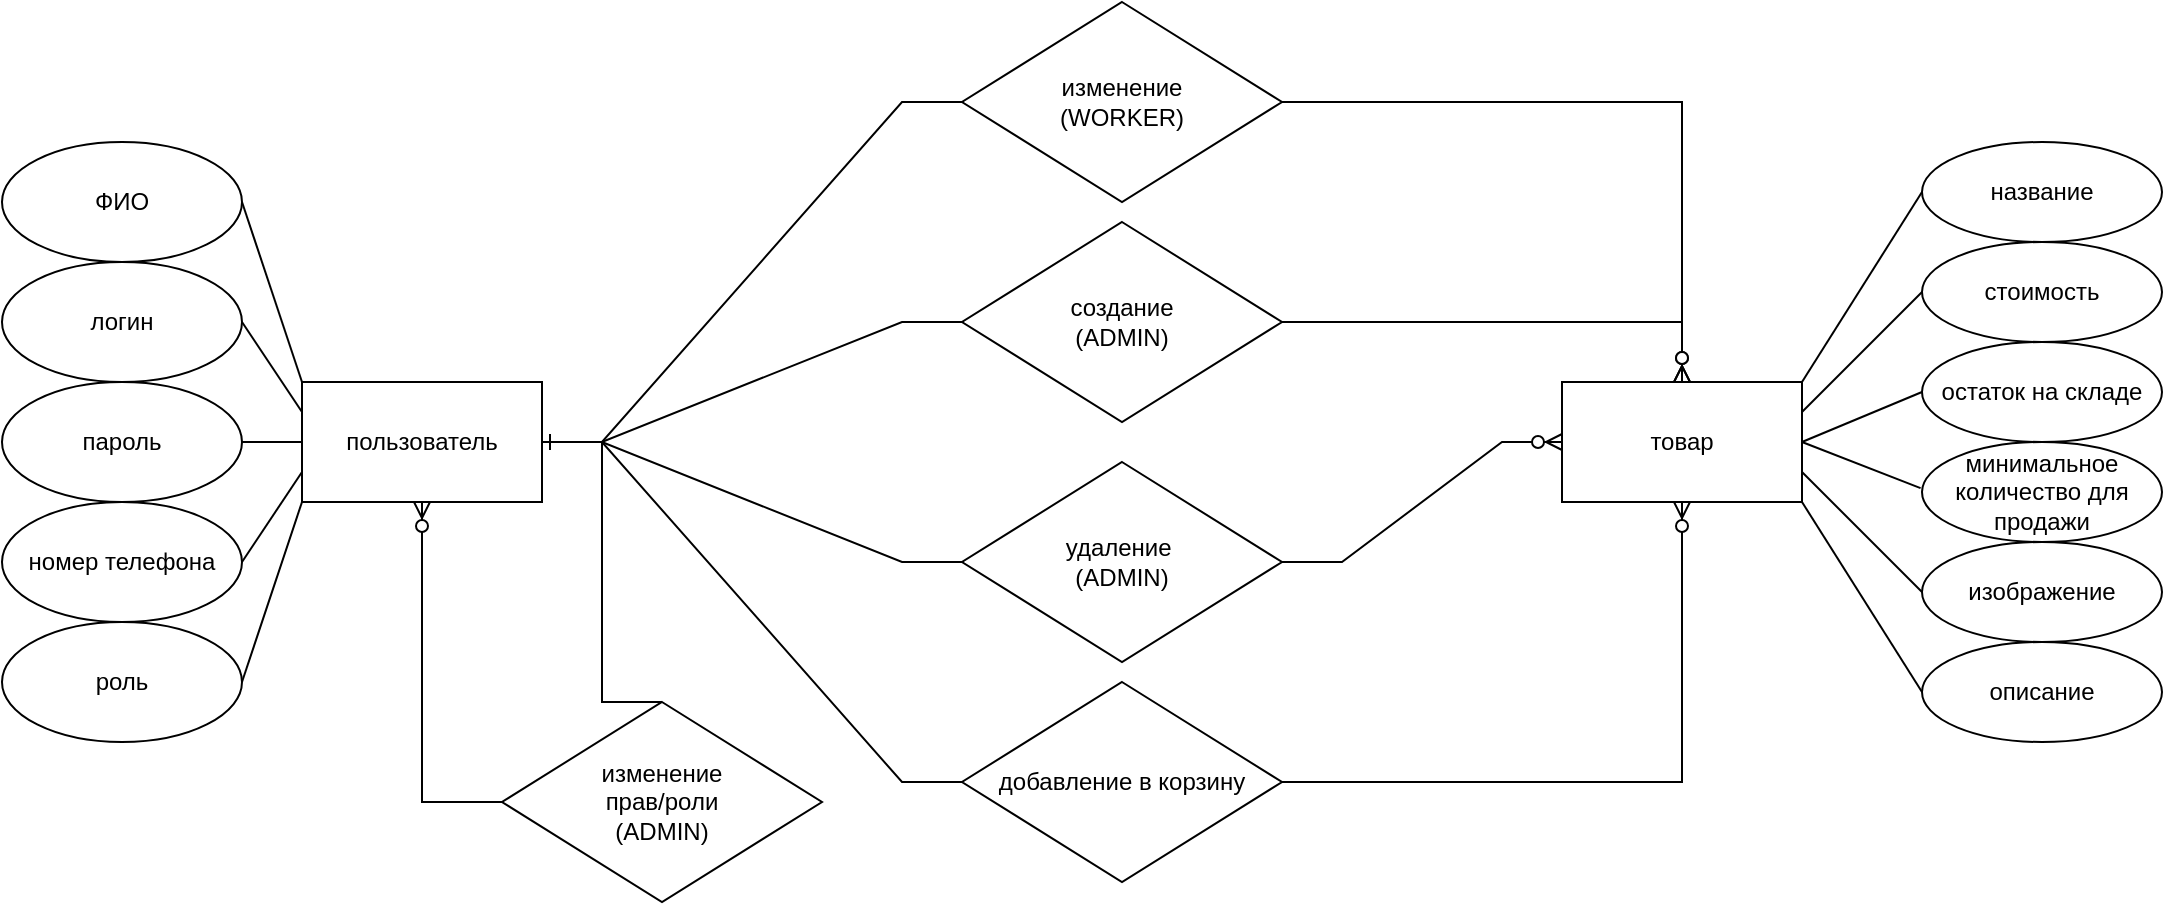 <mxfile version="24.2.5" type="device">
  <diagram name="Страница — 1" id="uSQU4GUwB0Mur3rPH9Vz">
    <mxGraphModel dx="1595" dy="703" grid="1" gridSize="10" guides="0" tooltips="1" connect="1" arrows="1" fold="1" page="0" pageScale="1" pageWidth="827" pageHeight="1169" math="0" shadow="0">
      <root>
        <mxCell id="0" />
        <mxCell id="1" parent="0" />
        <mxCell id="rXC3LWwld8iyjcrSXf2F-1" value="изменение&lt;div&gt;(WORKER)&lt;/div&gt;" style="rhombus;whiteSpace=wrap;html=1;" vertex="1" parent="1">
          <mxGeometry x="390" y="140" width="160" height="100" as="geometry" />
        </mxCell>
        <mxCell id="rXC3LWwld8iyjcrSXf2F-2" value="пользователь" style="rounded=0;whiteSpace=wrap;html=1;" vertex="1" parent="1">
          <mxGeometry x="60" y="330" width="120" height="60" as="geometry" />
        </mxCell>
        <mxCell id="rXC3LWwld8iyjcrSXf2F-3" value="ФИО" style="ellipse;whiteSpace=wrap;html=1;" vertex="1" parent="1">
          <mxGeometry x="-90" y="210" width="120" height="60" as="geometry" />
        </mxCell>
        <mxCell id="rXC3LWwld8iyjcrSXf2F-4" value="логин" style="ellipse;whiteSpace=wrap;html=1;" vertex="1" parent="1">
          <mxGeometry x="-90" y="270" width="120" height="60" as="geometry" />
        </mxCell>
        <mxCell id="rXC3LWwld8iyjcrSXf2F-5" value="пароль" style="ellipse;whiteSpace=wrap;html=1;" vertex="1" parent="1">
          <mxGeometry x="-90" y="330" width="120" height="60" as="geometry" />
        </mxCell>
        <mxCell id="rXC3LWwld8iyjcrSXf2F-6" value="номер телефона" style="ellipse;whiteSpace=wrap;html=1;" vertex="1" parent="1">
          <mxGeometry x="-90" y="390" width="120" height="60" as="geometry" />
        </mxCell>
        <mxCell id="rXC3LWwld8iyjcrSXf2F-7" value="роль" style="ellipse;whiteSpace=wrap;html=1;" vertex="1" parent="1">
          <mxGeometry x="-90" y="450" width="120" height="60" as="geometry" />
        </mxCell>
        <mxCell id="rXC3LWwld8iyjcrSXf2F-8" value="товар" style="rounded=0;whiteSpace=wrap;html=1;" vertex="1" parent="1">
          <mxGeometry x="690" y="330" width="120" height="60" as="geometry" />
        </mxCell>
        <mxCell id="rXC3LWwld8iyjcrSXf2F-9" value="остаток на складе" style="ellipse;whiteSpace=wrap;html=1;" vertex="1" parent="1">
          <mxGeometry x="870" y="310" width="120" height="50" as="geometry" />
        </mxCell>
        <mxCell id="rXC3LWwld8iyjcrSXf2F-10" value="минимальное количество для продажи" style="ellipse;whiteSpace=wrap;html=1;" vertex="1" parent="1">
          <mxGeometry x="870" y="360" width="120" height="50" as="geometry" />
        </mxCell>
        <mxCell id="rXC3LWwld8iyjcrSXf2F-11" value="изображение" style="ellipse;whiteSpace=wrap;html=1;" vertex="1" parent="1">
          <mxGeometry x="870" y="410" width="120" height="50" as="geometry" />
        </mxCell>
        <mxCell id="rXC3LWwld8iyjcrSXf2F-12" value="название" style="ellipse;whiteSpace=wrap;html=1;" vertex="1" parent="1">
          <mxGeometry x="870" y="210" width="120" height="50" as="geometry" />
        </mxCell>
        <mxCell id="rXC3LWwld8iyjcrSXf2F-13" value="стоимость" style="ellipse;whiteSpace=wrap;html=1;" vertex="1" parent="1">
          <mxGeometry x="870" y="260" width="120" height="50" as="geometry" />
        </mxCell>
        <mxCell id="rXC3LWwld8iyjcrSXf2F-14" value="описание" style="ellipse;whiteSpace=wrap;html=1;" vertex="1" parent="1">
          <mxGeometry x="870" y="460" width="120" height="50" as="geometry" />
        </mxCell>
        <mxCell id="rXC3LWwld8iyjcrSXf2F-17" value="" style="endArrow=none;html=1;rounded=0;entryX=1;entryY=0.5;entryDx=0;entryDy=0;exitX=0;exitY=0.5;exitDx=0;exitDy=0;" edge="1" parent="1" source="rXC3LWwld8iyjcrSXf2F-2" target="rXC3LWwld8iyjcrSXf2F-5">
          <mxGeometry width="50" height="50" relative="1" as="geometry">
            <mxPoint x="210" y="430" as="sourcePoint" />
            <mxPoint x="260" y="380" as="targetPoint" />
          </mxGeometry>
        </mxCell>
        <mxCell id="rXC3LWwld8iyjcrSXf2F-18" value="" style="endArrow=none;html=1;rounded=0;entryX=1;entryY=0.5;entryDx=0;entryDy=0;exitX=0;exitY=0.25;exitDx=0;exitDy=0;" edge="1" parent="1" source="rXC3LWwld8iyjcrSXf2F-2" target="rXC3LWwld8iyjcrSXf2F-4">
          <mxGeometry width="50" height="50" relative="1" as="geometry">
            <mxPoint x="210" y="430" as="sourcePoint" />
            <mxPoint x="260" y="380" as="targetPoint" />
          </mxGeometry>
        </mxCell>
        <mxCell id="rXC3LWwld8iyjcrSXf2F-19" value="" style="endArrow=none;html=1;rounded=0;entryX=1;entryY=0.5;entryDx=0;entryDy=0;exitX=0;exitY=0;exitDx=0;exitDy=0;" edge="1" parent="1" source="rXC3LWwld8iyjcrSXf2F-2" target="rXC3LWwld8iyjcrSXf2F-3">
          <mxGeometry width="50" height="50" relative="1" as="geometry">
            <mxPoint x="50" y="270" as="sourcePoint" />
            <mxPoint x="100" y="220" as="targetPoint" />
          </mxGeometry>
        </mxCell>
        <mxCell id="rXC3LWwld8iyjcrSXf2F-20" value="" style="endArrow=none;html=1;rounded=0;entryX=0;entryY=0.75;entryDx=0;entryDy=0;exitX=1;exitY=0.5;exitDx=0;exitDy=0;" edge="1" parent="1" source="rXC3LWwld8iyjcrSXf2F-6" target="rXC3LWwld8iyjcrSXf2F-2">
          <mxGeometry width="50" height="50" relative="1" as="geometry">
            <mxPoint x="40" y="500" as="sourcePoint" />
            <mxPoint x="90" y="450" as="targetPoint" />
          </mxGeometry>
        </mxCell>
        <mxCell id="rXC3LWwld8iyjcrSXf2F-21" value="" style="endArrow=none;html=1;rounded=0;entryX=0;entryY=1;entryDx=0;entryDy=0;exitX=1;exitY=0.5;exitDx=0;exitDy=0;" edge="1" parent="1" source="rXC3LWwld8iyjcrSXf2F-7" target="rXC3LWwld8iyjcrSXf2F-2">
          <mxGeometry width="50" height="50" relative="1" as="geometry">
            <mxPoint x="30" y="500" as="sourcePoint" />
            <mxPoint x="80" y="450" as="targetPoint" />
          </mxGeometry>
        </mxCell>
        <mxCell id="rXC3LWwld8iyjcrSXf2F-22" value="" style="edgeStyle=entityRelationEdgeStyle;fontSize=12;html=1;endArrow=ERone;endFill=1;rounded=0;entryX=1;entryY=0.5;entryDx=0;entryDy=0;exitX=0;exitY=0.5;exitDx=0;exitDy=0;" edge="1" parent="1" source="rXC3LWwld8iyjcrSXf2F-1" target="rXC3LWwld8iyjcrSXf2F-2">
          <mxGeometry width="100" height="100" relative="1" as="geometry">
            <mxPoint x="30" y="690" as="sourcePoint" />
            <mxPoint x="130" y="590" as="targetPoint" />
          </mxGeometry>
        </mxCell>
        <mxCell id="rXC3LWwld8iyjcrSXf2F-29" value="" style="endArrow=none;html=1;rounded=0;exitX=1;exitY=0.25;exitDx=0;exitDy=0;entryX=0;entryY=0.5;entryDx=0;entryDy=0;" edge="1" parent="1" source="rXC3LWwld8iyjcrSXf2F-8" target="rXC3LWwld8iyjcrSXf2F-13">
          <mxGeometry width="50" height="50" relative="1" as="geometry">
            <mxPoint x="800" y="310" as="sourcePoint" />
            <mxPoint x="850" y="260" as="targetPoint" />
          </mxGeometry>
        </mxCell>
        <mxCell id="rXC3LWwld8iyjcrSXf2F-30" value="" style="endArrow=none;html=1;rounded=0;entryX=-0.006;entryY=0.461;entryDx=0;entryDy=0;entryPerimeter=0;exitX=1;exitY=0.5;exitDx=0;exitDy=0;" edge="1" parent="1" source="rXC3LWwld8iyjcrSXf2F-8" target="rXC3LWwld8iyjcrSXf2F-10">
          <mxGeometry width="50" height="50" relative="1" as="geometry">
            <mxPoint x="770" y="310" as="sourcePoint" />
            <mxPoint x="820" y="260" as="targetPoint" />
          </mxGeometry>
        </mxCell>
        <mxCell id="rXC3LWwld8iyjcrSXf2F-31" value="" style="endArrow=none;html=1;rounded=0;entryX=0;entryY=0.5;entryDx=0;entryDy=0;exitX=1;exitY=0.5;exitDx=0;exitDy=0;" edge="1" parent="1" source="rXC3LWwld8iyjcrSXf2F-8" target="rXC3LWwld8iyjcrSXf2F-9">
          <mxGeometry width="50" height="50" relative="1" as="geometry">
            <mxPoint x="820" y="360" as="sourcePoint" />
            <mxPoint x="860" y="320" as="targetPoint" />
          </mxGeometry>
        </mxCell>
        <mxCell id="rXC3LWwld8iyjcrSXf2F-32" value="" style="endArrow=none;html=1;rounded=0;entryX=0;entryY=0.5;entryDx=0;entryDy=0;exitX=1;exitY=0;exitDx=0;exitDy=0;" edge="1" parent="1" source="rXC3LWwld8iyjcrSXf2F-8" target="rXC3LWwld8iyjcrSXf2F-12">
          <mxGeometry width="50" height="50" relative="1" as="geometry">
            <mxPoint x="770" y="310" as="sourcePoint" />
            <mxPoint x="820" y="260" as="targetPoint" />
          </mxGeometry>
        </mxCell>
        <mxCell id="rXC3LWwld8iyjcrSXf2F-33" value="" style="endArrow=none;html=1;rounded=0;exitX=0;exitY=0.5;exitDx=0;exitDy=0;entryX=1;entryY=0.75;entryDx=0;entryDy=0;" edge="1" parent="1" source="rXC3LWwld8iyjcrSXf2F-11" target="rXC3LWwld8iyjcrSXf2F-8">
          <mxGeometry width="50" height="50" relative="1" as="geometry">
            <mxPoint x="750" y="480" as="sourcePoint" />
            <mxPoint x="810" y="360" as="targetPoint" />
          </mxGeometry>
        </mxCell>
        <mxCell id="rXC3LWwld8iyjcrSXf2F-34" value="" style="endArrow=none;html=1;rounded=0;entryX=1;entryY=1;entryDx=0;entryDy=0;exitX=0;exitY=0.5;exitDx=0;exitDy=0;" edge="1" parent="1" source="rXC3LWwld8iyjcrSXf2F-14" target="rXC3LWwld8iyjcrSXf2F-8">
          <mxGeometry width="50" height="50" relative="1" as="geometry">
            <mxPoint x="730" y="500" as="sourcePoint" />
            <mxPoint x="780" y="450" as="targetPoint" />
          </mxGeometry>
        </mxCell>
        <mxCell id="rXC3LWwld8iyjcrSXf2F-35" value="создание&lt;div&gt;(ADMIN)&lt;/div&gt;" style="rhombus;whiteSpace=wrap;html=1;" vertex="1" parent="1">
          <mxGeometry x="390" y="250" width="160" height="100" as="geometry" />
        </mxCell>
        <mxCell id="rXC3LWwld8iyjcrSXf2F-36" value="удаление&amp;nbsp;&lt;div&gt;(ADMIN)&lt;/div&gt;" style="rhombus;whiteSpace=wrap;html=1;" vertex="1" parent="1">
          <mxGeometry x="390" y="370" width="160" height="100" as="geometry" />
        </mxCell>
        <mxCell id="rXC3LWwld8iyjcrSXf2F-37" value="" style="edgeStyle=entityRelationEdgeStyle;fontSize=12;html=1;endArrow=ERone;endFill=1;rounded=0;exitX=0;exitY=0.5;exitDx=0;exitDy=0;" edge="1" parent="1" source="rXC3LWwld8iyjcrSXf2F-35" target="rXC3LWwld8iyjcrSXf2F-2">
          <mxGeometry width="100" height="100" relative="1" as="geometry">
            <mxPoint x="330" y="385" as="sourcePoint" />
            <mxPoint x="120" y="510" as="targetPoint" />
          </mxGeometry>
        </mxCell>
        <mxCell id="rXC3LWwld8iyjcrSXf2F-38" value="" style="edgeStyle=entityRelationEdgeStyle;fontSize=12;html=1;endArrow=ERone;endFill=1;rounded=0;" edge="1" parent="1" source="rXC3LWwld8iyjcrSXf2F-36" target="rXC3LWwld8iyjcrSXf2F-2">
          <mxGeometry width="100" height="100" relative="1" as="geometry">
            <mxPoint x="330" y="469.5" as="sourcePoint" />
            <mxPoint x="120" y="469.5" as="targetPoint" />
            <Array as="points">
              <mxPoint x="420" y="470" />
              <mxPoint x="390" y="470" />
              <mxPoint x="140" y="460" />
            </Array>
          </mxGeometry>
        </mxCell>
        <mxCell id="rXC3LWwld8iyjcrSXf2F-39" value="изменение&lt;div&gt;прав/&lt;span style=&quot;background-color: initial;&quot;&gt;роли&lt;/span&gt;&lt;div&gt;(ADMIN)&lt;/div&gt;&lt;/div&gt;" style="rhombus;whiteSpace=wrap;html=1;" vertex="1" parent="1">
          <mxGeometry x="160" y="490" width="160" height="100" as="geometry" />
        </mxCell>
        <mxCell id="rXC3LWwld8iyjcrSXf2F-43" value="" style="edgeStyle=entityRelationEdgeStyle;fontSize=12;html=1;endArrow=ERone;endFill=1;rounded=0;exitX=0.5;exitY=0;exitDx=0;exitDy=0;" edge="1" parent="1" source="rXC3LWwld8iyjcrSXf2F-39" target="rXC3LWwld8iyjcrSXf2F-2">
          <mxGeometry width="100" height="100" relative="1" as="geometry">
            <mxPoint x="410" y="480" as="sourcePoint" />
            <mxPoint x="200" y="430" as="targetPoint" />
            <Array as="points">
              <mxPoint x="440" y="540" />
              <mxPoint x="410" y="540" />
              <mxPoint x="160" y="530" />
            </Array>
          </mxGeometry>
        </mxCell>
        <mxCell id="rXC3LWwld8iyjcrSXf2F-45" value="" style="fontSize=12;html=1;endArrow=ERzeroToMany;endFill=1;rounded=0;exitX=0;exitY=0.5;exitDx=0;exitDy=0;entryX=0.5;entryY=1;entryDx=0;entryDy=0;" edge="1" parent="1" source="rXC3LWwld8iyjcrSXf2F-39" target="rXC3LWwld8iyjcrSXf2F-2">
          <mxGeometry width="100" height="100" relative="1" as="geometry">
            <mxPoint x="70" y="580" as="sourcePoint" />
            <mxPoint x="120" y="430" as="targetPoint" />
            <Array as="points">
              <mxPoint x="120" y="540" />
            </Array>
          </mxGeometry>
        </mxCell>
        <mxCell id="rXC3LWwld8iyjcrSXf2F-46" value="добавление в корзину" style="rhombus;whiteSpace=wrap;html=1;" vertex="1" parent="1">
          <mxGeometry x="390" y="480" width="160" height="100" as="geometry" />
        </mxCell>
        <mxCell id="rXC3LWwld8iyjcrSXf2F-47" value="" style="edgeStyle=entityRelationEdgeStyle;fontSize=12;html=1;endArrow=ERone;endFill=1;rounded=0;exitX=0;exitY=0.5;exitDx=0;exitDy=0;" edge="1" parent="1" source="rXC3LWwld8iyjcrSXf2F-46" target="rXC3LWwld8iyjcrSXf2F-2">
          <mxGeometry width="100" height="100" relative="1" as="geometry">
            <mxPoint x="400" y="430" as="sourcePoint" />
            <mxPoint x="190" y="370" as="targetPoint" />
            <Array as="points">
              <mxPoint x="430" y="480" />
              <mxPoint x="400" y="480" />
              <mxPoint x="150" y="470" />
            </Array>
          </mxGeometry>
        </mxCell>
        <mxCell id="rXC3LWwld8iyjcrSXf2F-48" value="" style="fontSize=12;html=1;endArrow=ERzeroToMany;endFill=1;rounded=0;entryX=0.5;entryY=1;entryDx=0;entryDy=0;exitX=1;exitY=0.5;exitDx=0;exitDy=0;" edge="1" parent="1" source="rXC3LWwld8iyjcrSXf2F-46" target="rXC3LWwld8iyjcrSXf2F-8">
          <mxGeometry width="100" height="100" relative="1" as="geometry">
            <mxPoint x="570" y="600" as="sourcePoint" />
            <mxPoint x="670" y="500" as="targetPoint" />
            <Array as="points">
              <mxPoint x="750" y="530" />
            </Array>
          </mxGeometry>
        </mxCell>
        <mxCell id="rXC3LWwld8iyjcrSXf2F-49" value="" style="fontSize=12;html=1;endArrow=ERzeroToMany;endFill=1;rounded=0;entryX=0.5;entryY=0;entryDx=0;entryDy=0;exitX=1;exitY=0.5;exitDx=0;exitDy=0;" edge="1" parent="1" target="rXC3LWwld8iyjcrSXf2F-8">
          <mxGeometry width="100" height="100" relative="1" as="geometry">
            <mxPoint x="550" y="190" as="sourcePoint" />
            <mxPoint x="750" y="50" as="targetPoint" />
            <Array as="points">
              <mxPoint x="750" y="190" />
            </Array>
          </mxGeometry>
        </mxCell>
        <mxCell id="rXC3LWwld8iyjcrSXf2F-50" value="" style="fontSize=12;html=1;endArrow=ERzeroToMany;endFill=1;rounded=0;exitX=1;exitY=0.5;exitDx=0;exitDy=0;" edge="1" parent="1" target="rXC3LWwld8iyjcrSXf2F-8">
          <mxGeometry width="100" height="100" relative="1" as="geometry">
            <mxPoint x="550" y="300" as="sourcePoint" />
            <mxPoint x="750" y="160" as="targetPoint" />
            <Array as="points">
              <mxPoint x="750" y="300" />
            </Array>
          </mxGeometry>
        </mxCell>
        <mxCell id="rXC3LWwld8iyjcrSXf2F-51" value="" style="edgeStyle=entityRelationEdgeStyle;fontSize=12;html=1;endArrow=ERzeroToMany;endFill=1;rounded=0;exitX=1;exitY=0.5;exitDx=0;exitDy=0;" edge="1" parent="1" source="rXC3LWwld8iyjcrSXf2F-36">
          <mxGeometry width="100" height="100" relative="1" as="geometry">
            <mxPoint x="590" y="460" as="sourcePoint" />
            <mxPoint x="690" y="360" as="targetPoint" />
          </mxGeometry>
        </mxCell>
      </root>
    </mxGraphModel>
  </diagram>
</mxfile>
